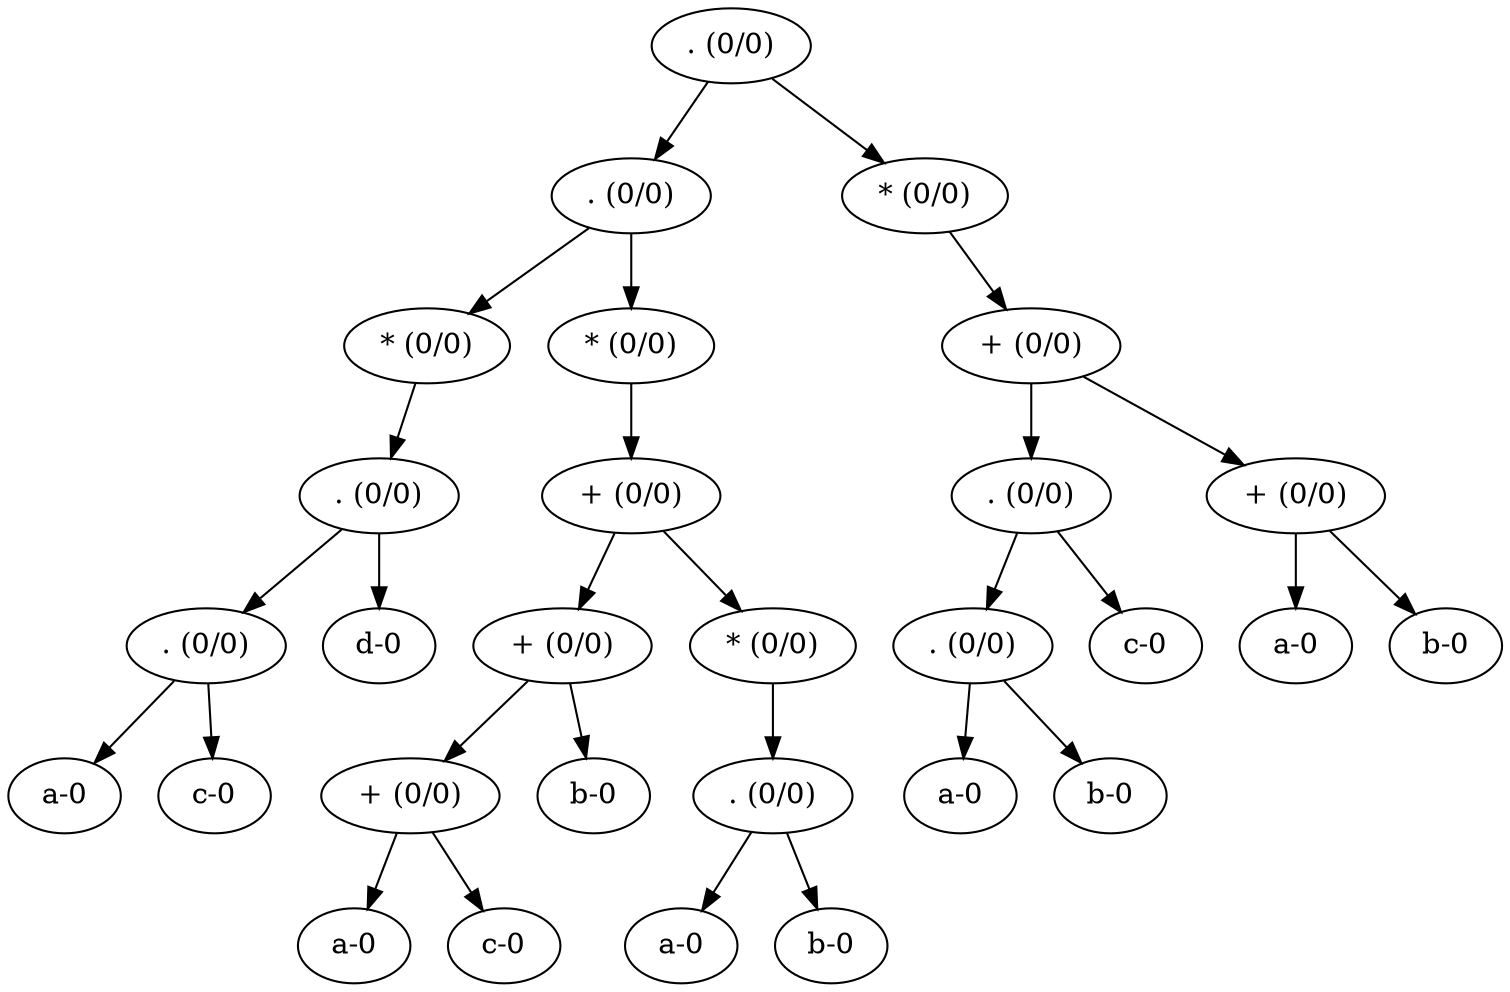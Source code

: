 digraph G{
	node1 [label = ". (0/0)"];
	node1 -> node2;
	node2 [label = ". (0/0)"];
	node2 -> node3;
	node3 [label = "* (0/0)"];
	node3 -> node4;
	node4 [label = ". (0/0)"];
	node4 -> node5;
	node5 [label = ". (0/0)"];
	node5 -> node6;
	node6 [label = "a-0"];
	node5 -> node8;
	node8 [label = "c-0"];
	node4 -> node10;
	node10 [label = "d-0"];
	node2 -> node12;
	node12 [label = "* (0/0)"];
	node12 -> node13;
	node13 [label = "+ (0/0)"];
	node13 -> node14;
	node14 [label = "+ (0/0)"];
	node14 -> node15;
	node15 [label = "+ (0/0)"];
	node15 -> node16;
	node16 [label = "a-0"];
	node15 -> node18;
	node18 [label = "c-0"];
	node14 -> node20;
	node20 [label = "b-0"];
	node13 -> node22;
	node22 [label = "* (0/0)"];
	node22 -> node23;
	node23 [label = ". (0/0)"];
	node23 -> node24;
	node24 [label = "a-0"];
	node23 -> node26;
	node26 [label = "b-0"];
	node1 -> node28;
	node28 [label = "* (0/0)"];
	node28 -> node29;
	node29 [label = "+ (0/0)"];
	node29 -> node30;
	node30 [label = ". (0/0)"];
	node30 -> node31;
	node31 [label = ". (0/0)"];
	node31 -> node32;
	node32 [label = "a-0"];
	node31 -> node34;
	node34 [label = "b-0"];
	node30 -> node36;
	node36 [label = "c-0"];
	node29 -> node38;
	node38 [label = "+ (0/0)"];
	node38 -> node39;
	node39 [label = "a-0"];
	node38 -> node41;
	node41 [label = "b-0"];
}
